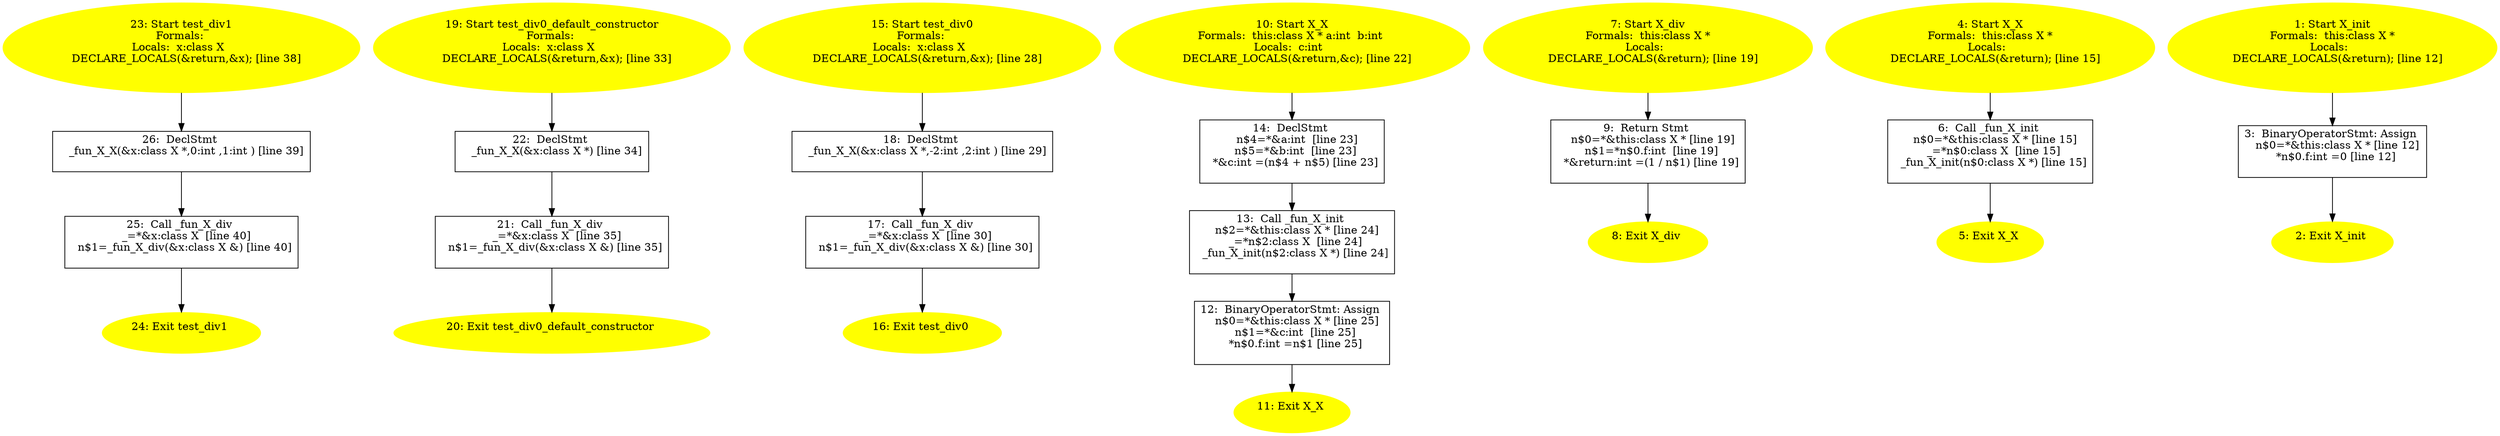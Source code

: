 /* @generated */
digraph iCFG {
26 [label="26:  DeclStmt \n   _fun_X_X(&x:class X *,0:int ,1:int ) [line 39]\n " shape="box"]
	

	 26 -> 25 ;
25 [label="25:  Call _fun_X_div \n   _=*&x:class X  [line 40]\n  n$1=_fun_X_div(&x:class X &) [line 40]\n " shape="box"]
	

	 25 -> 24 ;
24 [label="24: Exit test_div1 \n  " color=yellow style=filled]
	

23 [label="23: Start test_div1\nFormals: \nLocals:  x:class X  \n   DECLARE_LOCALS(&return,&x); [line 38]\n " color=yellow style=filled]
	

	 23 -> 26 ;
22 [label="22:  DeclStmt \n   _fun_X_X(&x:class X *) [line 34]\n " shape="box"]
	

	 22 -> 21 ;
21 [label="21:  Call _fun_X_div \n   _=*&x:class X  [line 35]\n  n$1=_fun_X_div(&x:class X &) [line 35]\n " shape="box"]
	

	 21 -> 20 ;
20 [label="20: Exit test_div0_default_constructor \n  " color=yellow style=filled]
	

19 [label="19: Start test_div0_default_constructor\nFormals: \nLocals:  x:class X  \n   DECLARE_LOCALS(&return,&x); [line 33]\n " color=yellow style=filled]
	

	 19 -> 22 ;
18 [label="18:  DeclStmt \n   _fun_X_X(&x:class X *,-2:int ,2:int ) [line 29]\n " shape="box"]
	

	 18 -> 17 ;
17 [label="17:  Call _fun_X_div \n   _=*&x:class X  [line 30]\n  n$1=_fun_X_div(&x:class X &) [line 30]\n " shape="box"]
	

	 17 -> 16 ;
16 [label="16: Exit test_div0 \n  " color=yellow style=filled]
	

15 [label="15: Start test_div0\nFormals: \nLocals:  x:class X  \n   DECLARE_LOCALS(&return,&x); [line 28]\n " color=yellow style=filled]
	

	 15 -> 18 ;
14 [label="14:  DeclStmt \n   n$4=*&a:int  [line 23]\n  n$5=*&b:int  [line 23]\n  *&c:int =(n$4 + n$5) [line 23]\n " shape="box"]
	

	 14 -> 13 ;
13 [label="13:  Call _fun_X_init \n   n$2=*&this:class X * [line 24]\n  _=*n$2:class X  [line 24]\n  _fun_X_init(n$2:class X *) [line 24]\n " shape="box"]
	

	 13 -> 12 ;
12 [label="12:  BinaryOperatorStmt: Assign \n   n$0=*&this:class X * [line 25]\n  n$1=*&c:int  [line 25]\n  *n$0.f:int =n$1 [line 25]\n " shape="box"]
	

	 12 -> 11 ;
11 [label="11: Exit X_X \n  " color=yellow style=filled]
	

10 [label="10: Start X_X\nFormals:  this:class X * a:int  b:int \nLocals:  c:int  \n   DECLARE_LOCALS(&return,&c); [line 22]\n " color=yellow style=filled]
	

	 10 -> 14 ;
9 [label="9:  Return Stmt \n   n$0=*&this:class X * [line 19]\n  n$1=*n$0.f:int  [line 19]\n  *&return:int =(1 / n$1) [line 19]\n " shape="box"]
	

	 9 -> 8 ;
8 [label="8: Exit X_div \n  " color=yellow style=filled]
	

7 [label="7: Start X_div\nFormals:  this:class X *\nLocals:  \n   DECLARE_LOCALS(&return); [line 19]\n " color=yellow style=filled]
	

	 7 -> 9 ;
6 [label="6:  Call _fun_X_init \n   n$0=*&this:class X * [line 15]\n  _=*n$0:class X  [line 15]\n  _fun_X_init(n$0:class X *) [line 15]\n " shape="box"]
	

	 6 -> 5 ;
5 [label="5: Exit X_X \n  " color=yellow style=filled]
	

4 [label="4: Start X_X\nFormals:  this:class X *\nLocals:  \n   DECLARE_LOCALS(&return); [line 15]\n " color=yellow style=filled]
	

	 4 -> 6 ;
3 [label="3:  BinaryOperatorStmt: Assign \n   n$0=*&this:class X * [line 12]\n  *n$0.f:int =0 [line 12]\n " shape="box"]
	

	 3 -> 2 ;
2 [label="2: Exit X_init \n  " color=yellow style=filled]
	

1 [label="1: Start X_init\nFormals:  this:class X *\nLocals:  \n   DECLARE_LOCALS(&return); [line 12]\n " color=yellow style=filled]
	

	 1 -> 3 ;
}
